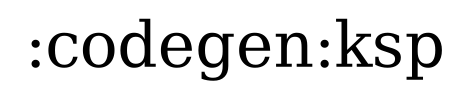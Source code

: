 digraph {
edge ["dir"="forward"]
graph ["dpi"="100","label"=":codegen:ksp","labelloc"="t","fontsize"="30","ranksep"="1.5","rankdir"="TB"]
node ["style"="filled"]
{
edge ["dir"="none"]
graph ["rank"="same"]
}
}
